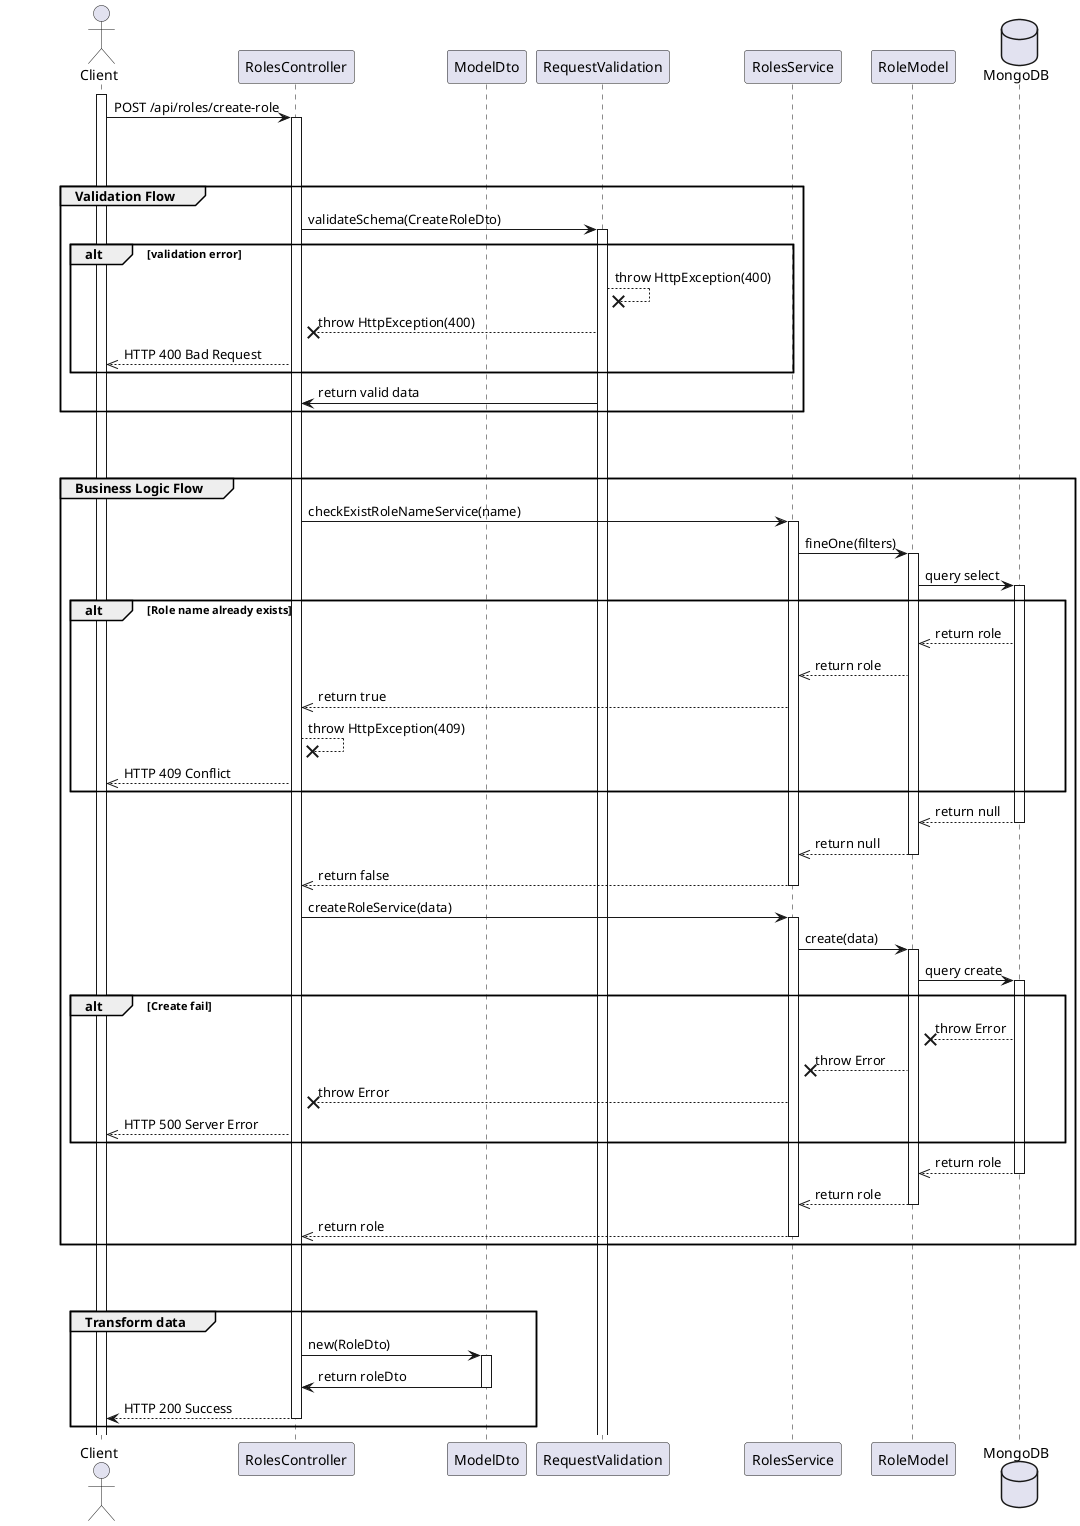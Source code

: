 @startuml Create Role

actor Client

' box "Authentication"
' participant JwtAuthMiddleware 
' participant AuthService
' end box

' box "Authorization"
' participant UserService 
' participant UserModel
' end box

' box "Business Logic"
participant RolesController

participant ModelDto

participant RequestValidation

participant RolesService
participant RoleModel
' end box



database MongoDB

' Step 1
activate Client
Client -> RolesController: POST /api/roles/create-role
activate RolesController

break
break

' ' Step 2
' group Authentication Flow
'     RolesRouter -> JwtAuthMiddleware: authenticate and authorize
'     activate JwtAuthMiddleware

'     JwtAuthMiddleware -> JwtAuthMiddleware: extract token
'     alt token not provided
'         JwtAuthMiddleware ->> JwtAuthMiddleware: next(HttpException(401))
'         JwtAuthMiddleware -->> Client: HTTP 401 Unauthorized
'         deactivate ErrorMiddleware
'     end 

'     JwtAuthMiddleware -> AuthService: verify token
'     activate AuthService
'     alt token invalid
'         AuthService -->> JwtAuthMiddleware: catch Error and return null
'         JwtAuthMiddleware ->> JwtAuthMiddleware: next(HttpException(401))
'         JwtAuthMiddleware -->> Client: HTTP 401 Unauthorized
'         deactivate ErrorMiddleware
'     end

'     AuthService -->> JwtAuthMiddleware: return data decoded
'     deactivate AuthService
'     JwtAuthMiddleware -> UserService: getUserByIdService(decoded.id)
'     activate UserService
'     UserService -> UserModel: findOne(filters)
'     activate UserModel
'     UserModel -> MongoDB: query select
'     activate MongoDB

'     alt user not found
'         MongoDB -->> UserModel: return null
'         UserModel -->> UserService: return null
'         UserService -->> JwtAuthMiddleware: return null
'         JwtAuthMiddleware ->> JwtAuthMiddleware: next(HttpException(401))
'         JwtAuthMiddleware -->> Client: HTTP 401 Unauthorized
'         deactivate ErrorMiddleware
'     end

'     MongoDB -->> UserModel: return user
'     deactivate MongoDB
'     UserModel -->> UserService: return user
'     deactivate UserModel
'     UserService -->> JwtAuthMiddleware: return user
'     deactivate UserService

'     alt unverified account
'         JwtAuthMiddleware ->> JwtAuthMiddleware: next(HttpException(403))
'         JwtAuthMiddleware -->> Client: HTTP 403 Forbidden
'         deactivate ErrorMiddleware
'     end
' end

' break
' break

' ' Step 3
' group Authorization Flow
'     JwtAuthMiddleware -> UserService: checkUserHasPermissionService(userId, method, endpoint)
'     activate UserService
'     UserService -> UserModel: findById(id).populate(role).populate(permissions)
'     activate UserModel
'     UserModel -> MongoDB: query select
'     activate MongoDB

'     alt User doesn't have permissions 
'         MongoDB -->> UserModel: return empty permissions
'         UserModel -->> UserService: return empty permissions
'         UserService -->> JwtAuthMiddleware: return false
'         JwtAuthMiddleware -->> Client: HTTP 403 Forbidden
'         deactivate ErrorMiddleware
'     end

'     MongoDB -->> UserModel: return permissions
'     deactivate MongoDB
'     UserModel -->> UserService: return permissions
'     deactivate UserModel
'     UserService -->> JwtAuthMiddleware: return true
'     deactivate UserService
' end

' break
' break

' Step 4
group Validation Flow
    RolesController -> RequestValidation: validateSchema(CreateRoleDto)
    activate RequestValidation
    
    alt validation error
        RequestValidation --x RequestValidation: throw HttpException(400)
        RequestValidation --x RolesController: throw HttpException(400)
        RolesController -->> Client: HTTP 400 Bad Request
    end

    RequestValidation -> RolesController: return valid data
end

break
break

' Step 5
group Business Logic Flow
    ' RequestValidation -> RolesController: createRoleController
    ' deactivate RequestValidation
    activate RolesController
    RolesController -> RolesService: checkExistRoleNameService(name)
    activate RolesService
    RolesService -> RoleModel: fineOne(filters)
    activate RoleModel
    RoleModel -> MongoDB: query select
    activate MongoDB

    alt Role name already exists
        MongoDB -->> RoleModel: return role
        RoleModel -->> RolesService: return role
        RolesService -->> RolesController: return true
        RolesController --x RolesController : throw HttpException(409)
        RolesController -->> Client: HTTP 409 Conflict
    end

    MongoDB -->> RoleModel: return null
    deactivate MongoDB
    RoleModel -->> RolesService: return null
    deactivate RoleModel
    RolesService -->> RolesController: return false
    deactivate RolesService

    RolesController -> RolesService: createRoleService(data)
    activate RolesService
    RolesService -> RoleModel: create(data)
    activate RoleModel
    RoleModel -> MongoDB: query create
    activate MongoDB

    alt Create fail
        MongoDB --x RoleModel: throw Error
        RoleModel --x RolesService: throw Error
        RolesService --x RolesController: throw Error
        RolesController -->> Client: HTTP 500 Server Error
    end

    MongoDB -->> RoleModel: return role
    deactivate MongoDB
    RoleModel -->> RolesService: return role
    deactivate RoleModel
    RolesService -->> RolesController: return role
    deactivate RolesService
end


break
break

group Transform data
    RolesController -> ModelDto: new(RoleDto)
    activate ModelDto
    ModelDto -> RolesController: return roleDto
    deactivate ModelDto

    RolesController --> Client: HTTP 200 Success
    deactivate RolesController
end

@enduml
